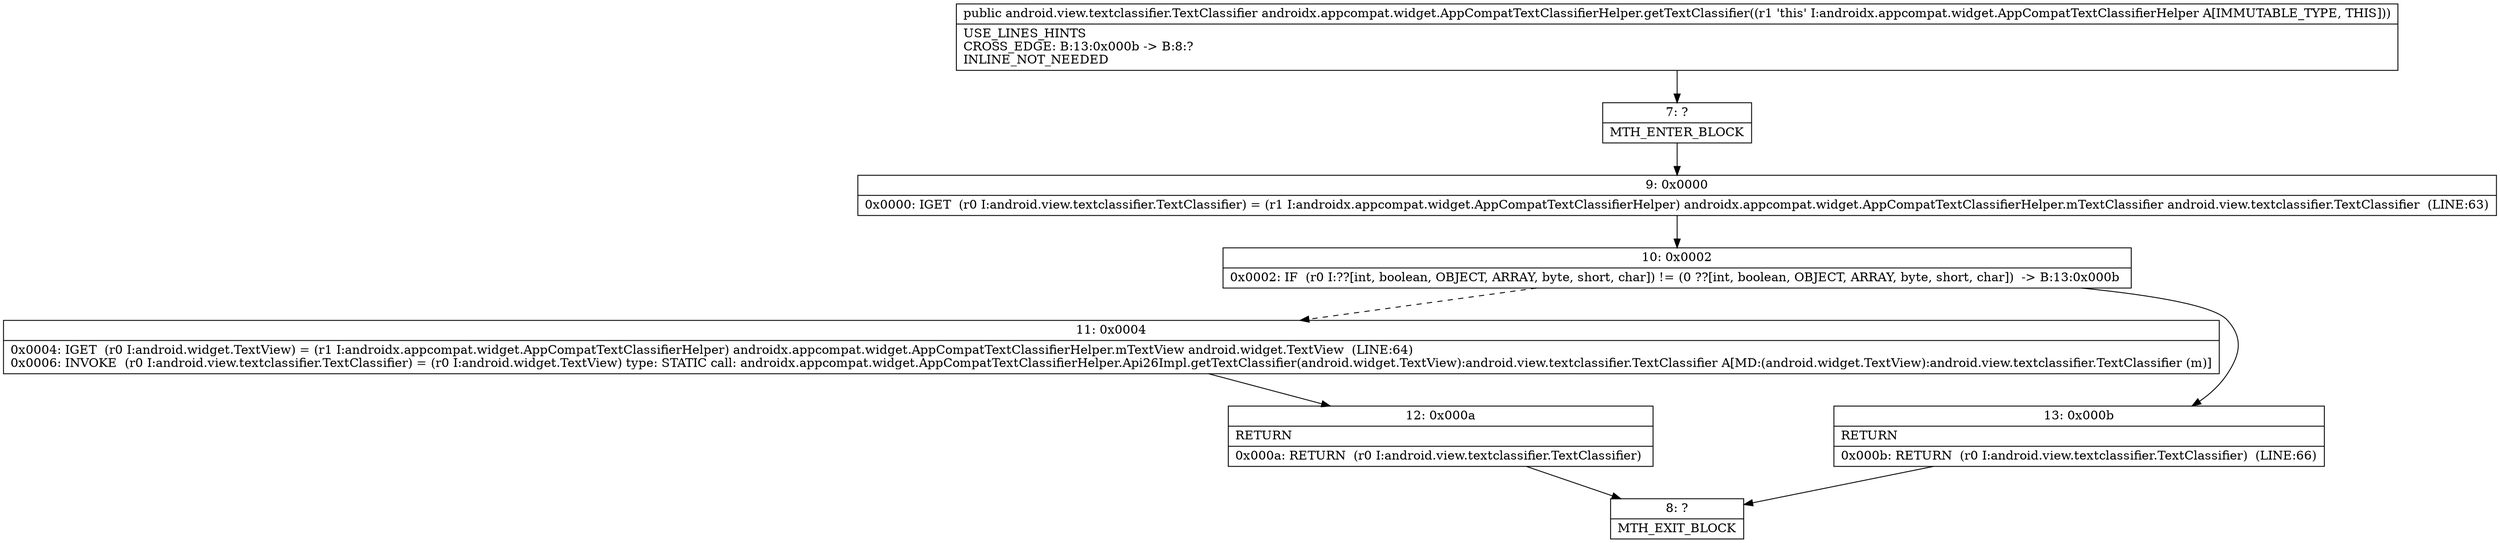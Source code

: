 digraph "CFG forandroidx.appcompat.widget.AppCompatTextClassifierHelper.getTextClassifier()Landroid\/view\/textclassifier\/TextClassifier;" {
Node_7 [shape=record,label="{7\:\ ?|MTH_ENTER_BLOCK\l}"];
Node_9 [shape=record,label="{9\:\ 0x0000|0x0000: IGET  (r0 I:android.view.textclassifier.TextClassifier) = (r1 I:androidx.appcompat.widget.AppCompatTextClassifierHelper) androidx.appcompat.widget.AppCompatTextClassifierHelper.mTextClassifier android.view.textclassifier.TextClassifier  (LINE:63)\l}"];
Node_10 [shape=record,label="{10\:\ 0x0002|0x0002: IF  (r0 I:??[int, boolean, OBJECT, ARRAY, byte, short, char]) != (0 ??[int, boolean, OBJECT, ARRAY, byte, short, char])  \-\> B:13:0x000b \l}"];
Node_11 [shape=record,label="{11\:\ 0x0004|0x0004: IGET  (r0 I:android.widget.TextView) = (r1 I:androidx.appcompat.widget.AppCompatTextClassifierHelper) androidx.appcompat.widget.AppCompatTextClassifierHelper.mTextView android.widget.TextView  (LINE:64)\l0x0006: INVOKE  (r0 I:android.view.textclassifier.TextClassifier) = (r0 I:android.widget.TextView) type: STATIC call: androidx.appcompat.widget.AppCompatTextClassifierHelper.Api26Impl.getTextClassifier(android.widget.TextView):android.view.textclassifier.TextClassifier A[MD:(android.widget.TextView):android.view.textclassifier.TextClassifier (m)]\l}"];
Node_12 [shape=record,label="{12\:\ 0x000a|RETURN\l|0x000a: RETURN  (r0 I:android.view.textclassifier.TextClassifier) \l}"];
Node_8 [shape=record,label="{8\:\ ?|MTH_EXIT_BLOCK\l}"];
Node_13 [shape=record,label="{13\:\ 0x000b|RETURN\l|0x000b: RETURN  (r0 I:android.view.textclassifier.TextClassifier)  (LINE:66)\l}"];
MethodNode[shape=record,label="{public android.view.textclassifier.TextClassifier androidx.appcompat.widget.AppCompatTextClassifierHelper.getTextClassifier((r1 'this' I:androidx.appcompat.widget.AppCompatTextClassifierHelper A[IMMUTABLE_TYPE, THIS]))  | USE_LINES_HINTS\lCROSS_EDGE: B:13:0x000b \-\> B:8:?\lINLINE_NOT_NEEDED\l}"];
MethodNode -> Node_7;Node_7 -> Node_9;
Node_9 -> Node_10;
Node_10 -> Node_11[style=dashed];
Node_10 -> Node_13;
Node_11 -> Node_12;
Node_12 -> Node_8;
Node_13 -> Node_8;
}

